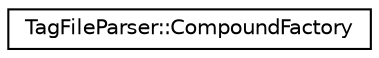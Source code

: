 digraph "Graphical Class Hierarchy"
{
 // INTERACTIVE_SVG=YES
 // LATEX_PDF_SIZE
  edge [fontname="Helvetica",fontsize="10",labelfontname="Helvetica",labelfontsize="10"];
  node [fontname="Helvetica",fontsize="10",shape=record];
  rankdir="LR";
  Node0 [label="TagFileParser::CompoundFactory",height=0.2,width=0.4,color="black", fillcolor="white", style="filled",URL="$d2/d89/struct_tag_file_parser_1_1_compound_factory.html",tooltip=" "];
}
